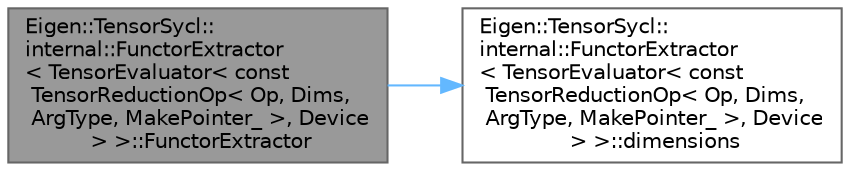 digraph "Eigen::TensorSycl::internal::FunctorExtractor&lt; TensorEvaluator&lt; const TensorReductionOp&lt; Op, Dims, ArgType, MakePointer_ &gt;, Device &gt; &gt;::FunctorExtractor"
{
 // LATEX_PDF_SIZE
  bgcolor="transparent";
  edge [fontname=Helvetica,fontsize=10,labelfontname=Helvetica,labelfontsize=10];
  node [fontname=Helvetica,fontsize=10,shape=box,height=0.2,width=0.4];
  rankdir="LR";
  Node1 [id="Node000001",label="Eigen::TensorSycl::\linternal::FunctorExtractor\l\< TensorEvaluator\< const\l TensorReductionOp\< Op, Dims,\l ArgType, MakePointer_ \>, Device\l \> \>::FunctorExtractor",height=0.2,width=0.4,color="gray40", fillcolor="grey60", style="filled", fontcolor="black",tooltip=" "];
  Node1 -> Node2 [id="edge2_Node000001_Node000002",color="steelblue1",style="solid",tooltip=" "];
  Node2 [id="Node000002",label="Eigen::TensorSycl::\linternal::FunctorExtractor\l\< TensorEvaluator\< const\l TensorReductionOp\< Op, Dims,\l ArgType, MakePointer_ \>, Device\l \> \>::dimensions",height=0.2,width=0.4,color="grey40", fillcolor="white", style="filled",URL="$struct_eigen_1_1_tensor_sycl_1_1internal_1_1_functor_extractor_3_01_tensor_evaluator_3_01const_08e46bb7792b8f07bb791a4ece83b9c3b.html#ac3ae81af56dd85288244b7a1f99db426",tooltip=" "];
}
